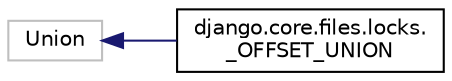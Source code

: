 digraph "Graphical Class Hierarchy"
{
 // LATEX_PDF_SIZE
  edge [fontname="Helvetica",fontsize="10",labelfontname="Helvetica",labelfontsize="10"];
  node [fontname="Helvetica",fontsize="10",shape=record];
  rankdir="LR";
  Node4024 [label="Union",height=0.2,width=0.4,color="grey75", fillcolor="white", style="filled",tooltip=" "];
  Node4024 -> Node0 [dir="back",color="midnightblue",fontsize="10",style="solid",fontname="Helvetica"];
  Node0 [label="django.core.files.locks.\l_OFFSET_UNION",height=0.2,width=0.4,color="black", fillcolor="white", style="filled",URL="$classdjango_1_1core_1_1files_1_1locks_1_1___o_f_f_s_e_t___u_n_i_o_n.html",tooltip=" "];
}

